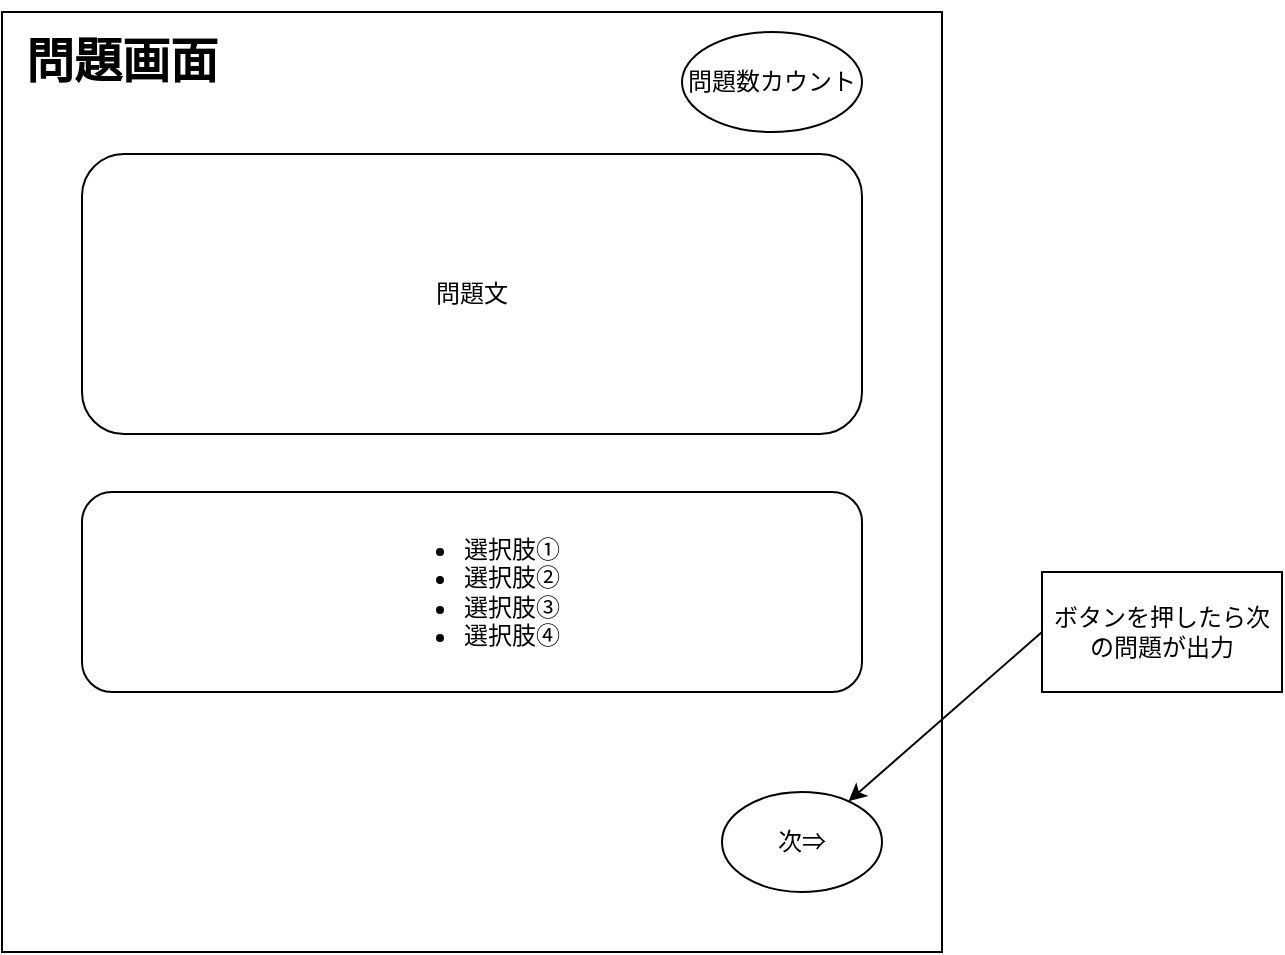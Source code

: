 <mxfile version="24.7.17" pages="2">
  <diagram name="問題文と選択肢の表示" id="W5Cg5ooieRtP_ip7rSTT">
    <mxGraphModel dx="1114" dy="674" grid="1" gridSize="10" guides="1" tooltips="1" connect="1" arrows="1" fold="1" page="1" pageScale="1" pageWidth="827" pageHeight="1169" math="0" shadow="0">
      <root>
        <mxCell id="0" />
        <mxCell id="1" parent="0" />
        <mxCell id="Ffjtvh7U4prR11wW2jXg-1" value="&lt;h1 style=&quot;&quot;&gt;&lt;br&gt;&lt;/h1&gt;" style="whiteSpace=wrap;html=1;aspect=fixed;align=center;" vertex="1" parent="1">
          <mxGeometry x="80" y="50" width="470" height="470" as="geometry" />
        </mxCell>
        <mxCell id="Ffjtvh7U4prR11wW2jXg-2" value="&lt;h1 style=&quot;text-align: justify;&quot;&gt;問題画面&lt;/h1&gt;" style="text;html=1;align=center;verticalAlign=middle;whiteSpace=wrap;rounded=0;" vertex="1" parent="1">
          <mxGeometry x="80" y="60" width="120" height="30" as="geometry" />
        </mxCell>
        <mxCell id="Ffjtvh7U4prR11wW2jXg-3" value="問題文" style="rounded=1;whiteSpace=wrap;html=1;" vertex="1" parent="1">
          <mxGeometry x="120" y="121" width="390" height="140" as="geometry" />
        </mxCell>
        <mxCell id="Ffjtvh7U4prR11wW2jXg-4" value="&lt;ul&gt;&lt;li&gt;選択肢①&lt;/li&gt;&lt;li&gt;選択肢②&lt;/li&gt;&lt;li&gt;選択肢③&lt;/li&gt;&lt;li&gt;選択肢④&lt;/li&gt;&lt;/ul&gt;" style="rounded=1;whiteSpace=wrap;html=1;" vertex="1" parent="1">
          <mxGeometry x="120" y="290" width="390" height="100" as="geometry" />
        </mxCell>
        <mxCell id="Ffjtvh7U4prR11wW2jXg-5" value="次⇒" style="ellipse;whiteSpace=wrap;html=1;" vertex="1" parent="1">
          <mxGeometry x="440" y="440" width="80" height="50" as="geometry" />
        </mxCell>
        <mxCell id="Ffjtvh7U4prR11wW2jXg-6" value="" style="endArrow=classic;html=1;rounded=0;exitX=0;exitY=0.5;exitDx=0;exitDy=0;" edge="1" parent="1" source="Ffjtvh7U4prR11wW2jXg-7" target="Ffjtvh7U4prR11wW2jXg-5">
          <mxGeometry width="50" height="50" relative="1" as="geometry">
            <mxPoint x="590" y="360" as="sourcePoint" />
            <mxPoint x="640" y="310" as="targetPoint" />
          </mxGeometry>
        </mxCell>
        <mxCell id="Ffjtvh7U4prR11wW2jXg-7" value="ボタンを押したら次の問題が出力" style="rounded=0;whiteSpace=wrap;html=1;" vertex="1" parent="1">
          <mxGeometry x="600" y="330" width="120" height="60" as="geometry" />
        </mxCell>
        <mxCell id="Ffjtvh7U4prR11wW2jXg-9" value="問題数カウント" style="ellipse;whiteSpace=wrap;html=1;" vertex="1" parent="1">
          <mxGeometry x="420" y="60" width="90" height="50" as="geometry" />
        </mxCell>
      </root>
    </mxGraphModel>
  </diagram>
  <diagram name="問題数カウント" id="ZlNQcY9em6CrlkCSL9GU">
    <mxGraphModel dx="1114" dy="674" grid="1" gridSize="10" guides="1" tooltips="1" connect="1" arrows="1" fold="1" page="1" pageScale="1" pageWidth="827" pageHeight="1169" math="0" shadow="0">
      <root>
        <mxCell id="0UY7Y1f6Rbz9T6c8kPxo-0" />
        <mxCell id="0UY7Y1f6Rbz9T6c8kPxo-1" parent="0UY7Y1f6Rbz9T6c8kPxo-0" />
        <mxCell id="0UY7Y1f6Rbz9T6c8kPxo-2" value="&lt;h1 style=&quot;&quot;&gt;&lt;br&gt;&lt;/h1&gt;" style="whiteSpace=wrap;html=1;aspect=fixed;align=center;" vertex="1" parent="0UY7Y1f6Rbz9T6c8kPxo-1">
          <mxGeometry x="80" y="50" width="470" height="470" as="geometry" />
        </mxCell>
        <mxCell id="0UY7Y1f6Rbz9T6c8kPxo-3" value="&lt;h1 style=&quot;text-align: justify;&quot;&gt;問題画面&lt;/h1&gt;" style="text;html=1;align=center;verticalAlign=middle;whiteSpace=wrap;rounded=0;" vertex="1" parent="0UY7Y1f6Rbz9T6c8kPxo-1">
          <mxGeometry x="80" y="60" width="120" height="30" as="geometry" />
        </mxCell>
        <mxCell id="0UY7Y1f6Rbz9T6c8kPxo-4" value="問題文" style="rounded=1;whiteSpace=wrap;html=1;" vertex="1" parent="0UY7Y1f6Rbz9T6c8kPxo-1">
          <mxGeometry x="120" y="121" width="390" height="140" as="geometry" />
        </mxCell>
        <mxCell id="0UY7Y1f6Rbz9T6c8kPxo-5" value="&lt;ul&gt;&lt;li&gt;選択肢①&lt;/li&gt;&lt;li&gt;選択肢②&lt;/li&gt;&lt;li&gt;選択肢③&lt;/li&gt;&lt;li&gt;選択肢④&lt;/li&gt;&lt;/ul&gt;" style="rounded=1;whiteSpace=wrap;html=1;" vertex="1" parent="0UY7Y1f6Rbz9T6c8kPxo-1">
          <mxGeometry x="120" y="290" width="390" height="100" as="geometry" />
        </mxCell>
        <mxCell id="0UY7Y1f6Rbz9T6c8kPxo-6" value="次⇒" style="ellipse;whiteSpace=wrap;html=1;" vertex="1" parent="0UY7Y1f6Rbz9T6c8kPxo-1">
          <mxGeometry x="440" y="440" width="80" height="50" as="geometry" />
        </mxCell>
        <mxCell id="0UY7Y1f6Rbz9T6c8kPxo-9" value="問題数カウント" style="ellipse;whiteSpace=wrap;html=1;" vertex="1" parent="0UY7Y1f6Rbz9T6c8kPxo-1">
          <mxGeometry x="420" y="60" width="90" height="50" as="geometry" />
        </mxCell>
      </root>
    </mxGraphModel>
  </diagram>
</mxfile>
